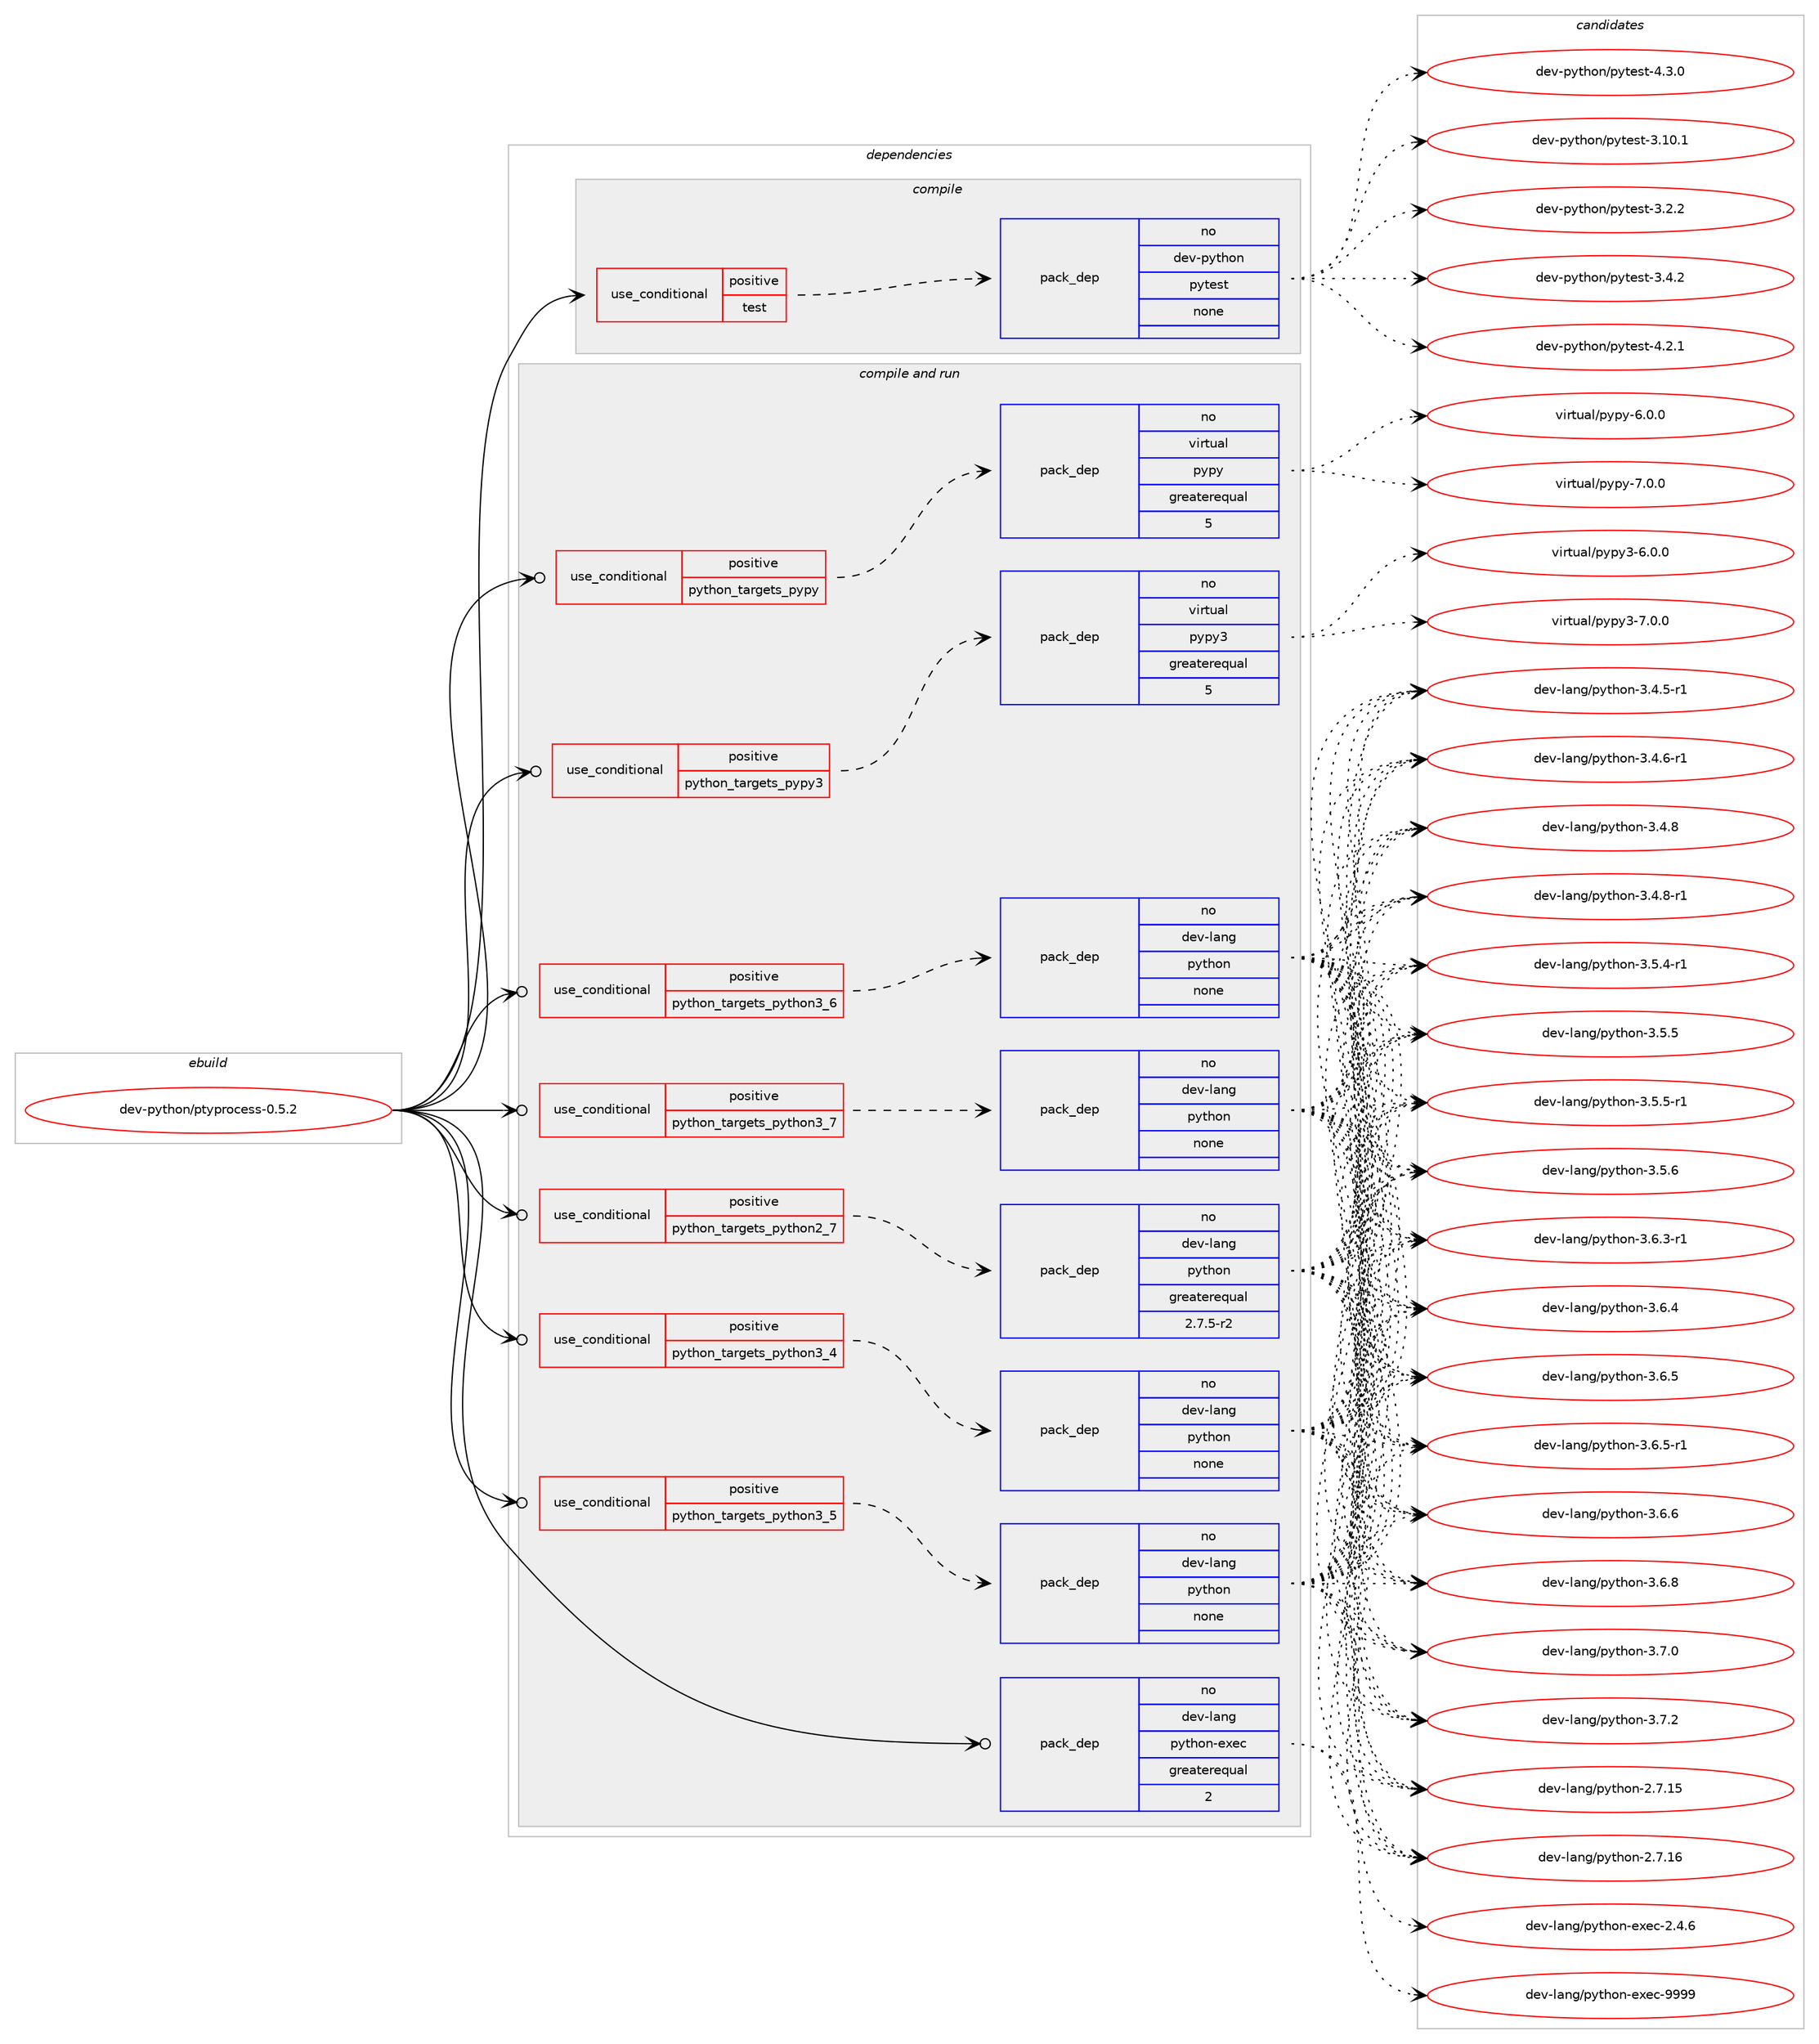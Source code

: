 digraph prolog {

# *************
# Graph options
# *************

newrank=true;
concentrate=true;
compound=true;
graph [rankdir=LR,fontname=Helvetica,fontsize=10,ranksep=1.5];#, ranksep=2.5, nodesep=0.2];
edge  [arrowhead=vee];
node  [fontname=Helvetica,fontsize=10];

# **********
# The ebuild
# **********

subgraph cluster_leftcol {
color=gray;
rank=same;
label=<<i>ebuild</i>>;
id [label="dev-python/ptyprocess-0.5.2", color=red, width=4, href="../dev-python/ptyprocess-0.5.2.svg"];
}

# ****************
# The dependencies
# ****************

subgraph cluster_midcol {
color=gray;
label=<<i>dependencies</i>>;
subgraph cluster_compile {
fillcolor="#eeeeee";
style=filled;
label=<<i>compile</i>>;
subgraph cond380000 {
dependency1427035 [label=<<TABLE BORDER="0" CELLBORDER="1" CELLSPACING="0" CELLPADDING="4"><TR><TD ROWSPAN="3" CELLPADDING="10">use_conditional</TD></TR><TR><TD>positive</TD></TR><TR><TD>test</TD></TR></TABLE>>, shape=none, color=red];
subgraph pack1023721 {
dependency1427036 [label=<<TABLE BORDER="0" CELLBORDER="1" CELLSPACING="0" CELLPADDING="4" WIDTH="220"><TR><TD ROWSPAN="6" CELLPADDING="30">pack_dep</TD></TR><TR><TD WIDTH="110">no</TD></TR><TR><TD>dev-python</TD></TR><TR><TD>pytest</TD></TR><TR><TD>none</TD></TR><TR><TD></TD></TR></TABLE>>, shape=none, color=blue];
}
dependency1427035:e -> dependency1427036:w [weight=20,style="dashed",arrowhead="vee"];
}
id:e -> dependency1427035:w [weight=20,style="solid",arrowhead="vee"];
}
subgraph cluster_compileandrun {
fillcolor="#eeeeee";
style=filled;
label=<<i>compile and run</i>>;
subgraph cond380001 {
dependency1427037 [label=<<TABLE BORDER="0" CELLBORDER="1" CELLSPACING="0" CELLPADDING="4"><TR><TD ROWSPAN="3" CELLPADDING="10">use_conditional</TD></TR><TR><TD>positive</TD></TR><TR><TD>python_targets_pypy</TD></TR></TABLE>>, shape=none, color=red];
subgraph pack1023722 {
dependency1427038 [label=<<TABLE BORDER="0" CELLBORDER="1" CELLSPACING="0" CELLPADDING="4" WIDTH="220"><TR><TD ROWSPAN="6" CELLPADDING="30">pack_dep</TD></TR><TR><TD WIDTH="110">no</TD></TR><TR><TD>virtual</TD></TR><TR><TD>pypy</TD></TR><TR><TD>greaterequal</TD></TR><TR><TD>5</TD></TR></TABLE>>, shape=none, color=blue];
}
dependency1427037:e -> dependency1427038:w [weight=20,style="dashed",arrowhead="vee"];
}
id:e -> dependency1427037:w [weight=20,style="solid",arrowhead="odotvee"];
subgraph cond380002 {
dependency1427039 [label=<<TABLE BORDER="0" CELLBORDER="1" CELLSPACING="0" CELLPADDING="4"><TR><TD ROWSPAN="3" CELLPADDING="10">use_conditional</TD></TR><TR><TD>positive</TD></TR><TR><TD>python_targets_pypy3</TD></TR></TABLE>>, shape=none, color=red];
subgraph pack1023723 {
dependency1427040 [label=<<TABLE BORDER="0" CELLBORDER="1" CELLSPACING="0" CELLPADDING="4" WIDTH="220"><TR><TD ROWSPAN="6" CELLPADDING="30">pack_dep</TD></TR><TR><TD WIDTH="110">no</TD></TR><TR><TD>virtual</TD></TR><TR><TD>pypy3</TD></TR><TR><TD>greaterequal</TD></TR><TR><TD>5</TD></TR></TABLE>>, shape=none, color=blue];
}
dependency1427039:e -> dependency1427040:w [weight=20,style="dashed",arrowhead="vee"];
}
id:e -> dependency1427039:w [weight=20,style="solid",arrowhead="odotvee"];
subgraph cond380003 {
dependency1427041 [label=<<TABLE BORDER="0" CELLBORDER="1" CELLSPACING="0" CELLPADDING="4"><TR><TD ROWSPAN="3" CELLPADDING="10">use_conditional</TD></TR><TR><TD>positive</TD></TR><TR><TD>python_targets_python2_7</TD></TR></TABLE>>, shape=none, color=red];
subgraph pack1023724 {
dependency1427042 [label=<<TABLE BORDER="0" CELLBORDER="1" CELLSPACING="0" CELLPADDING="4" WIDTH="220"><TR><TD ROWSPAN="6" CELLPADDING="30">pack_dep</TD></TR><TR><TD WIDTH="110">no</TD></TR><TR><TD>dev-lang</TD></TR><TR><TD>python</TD></TR><TR><TD>greaterequal</TD></TR><TR><TD>2.7.5-r2</TD></TR></TABLE>>, shape=none, color=blue];
}
dependency1427041:e -> dependency1427042:w [weight=20,style="dashed",arrowhead="vee"];
}
id:e -> dependency1427041:w [weight=20,style="solid",arrowhead="odotvee"];
subgraph cond380004 {
dependency1427043 [label=<<TABLE BORDER="0" CELLBORDER="1" CELLSPACING="0" CELLPADDING="4"><TR><TD ROWSPAN="3" CELLPADDING="10">use_conditional</TD></TR><TR><TD>positive</TD></TR><TR><TD>python_targets_python3_4</TD></TR></TABLE>>, shape=none, color=red];
subgraph pack1023725 {
dependency1427044 [label=<<TABLE BORDER="0" CELLBORDER="1" CELLSPACING="0" CELLPADDING="4" WIDTH="220"><TR><TD ROWSPAN="6" CELLPADDING="30">pack_dep</TD></TR><TR><TD WIDTH="110">no</TD></TR><TR><TD>dev-lang</TD></TR><TR><TD>python</TD></TR><TR><TD>none</TD></TR><TR><TD></TD></TR></TABLE>>, shape=none, color=blue];
}
dependency1427043:e -> dependency1427044:w [weight=20,style="dashed",arrowhead="vee"];
}
id:e -> dependency1427043:w [weight=20,style="solid",arrowhead="odotvee"];
subgraph cond380005 {
dependency1427045 [label=<<TABLE BORDER="0" CELLBORDER="1" CELLSPACING="0" CELLPADDING="4"><TR><TD ROWSPAN="3" CELLPADDING="10">use_conditional</TD></TR><TR><TD>positive</TD></TR><TR><TD>python_targets_python3_5</TD></TR></TABLE>>, shape=none, color=red];
subgraph pack1023726 {
dependency1427046 [label=<<TABLE BORDER="0" CELLBORDER="1" CELLSPACING="0" CELLPADDING="4" WIDTH="220"><TR><TD ROWSPAN="6" CELLPADDING="30">pack_dep</TD></TR><TR><TD WIDTH="110">no</TD></TR><TR><TD>dev-lang</TD></TR><TR><TD>python</TD></TR><TR><TD>none</TD></TR><TR><TD></TD></TR></TABLE>>, shape=none, color=blue];
}
dependency1427045:e -> dependency1427046:w [weight=20,style="dashed",arrowhead="vee"];
}
id:e -> dependency1427045:w [weight=20,style="solid",arrowhead="odotvee"];
subgraph cond380006 {
dependency1427047 [label=<<TABLE BORDER="0" CELLBORDER="1" CELLSPACING="0" CELLPADDING="4"><TR><TD ROWSPAN="3" CELLPADDING="10">use_conditional</TD></TR><TR><TD>positive</TD></TR><TR><TD>python_targets_python3_6</TD></TR></TABLE>>, shape=none, color=red];
subgraph pack1023727 {
dependency1427048 [label=<<TABLE BORDER="0" CELLBORDER="1" CELLSPACING="0" CELLPADDING="4" WIDTH="220"><TR><TD ROWSPAN="6" CELLPADDING="30">pack_dep</TD></TR><TR><TD WIDTH="110">no</TD></TR><TR><TD>dev-lang</TD></TR><TR><TD>python</TD></TR><TR><TD>none</TD></TR><TR><TD></TD></TR></TABLE>>, shape=none, color=blue];
}
dependency1427047:e -> dependency1427048:w [weight=20,style="dashed",arrowhead="vee"];
}
id:e -> dependency1427047:w [weight=20,style="solid",arrowhead="odotvee"];
subgraph cond380007 {
dependency1427049 [label=<<TABLE BORDER="0" CELLBORDER="1" CELLSPACING="0" CELLPADDING="4"><TR><TD ROWSPAN="3" CELLPADDING="10">use_conditional</TD></TR><TR><TD>positive</TD></TR><TR><TD>python_targets_python3_7</TD></TR></TABLE>>, shape=none, color=red];
subgraph pack1023728 {
dependency1427050 [label=<<TABLE BORDER="0" CELLBORDER="1" CELLSPACING="0" CELLPADDING="4" WIDTH="220"><TR><TD ROWSPAN="6" CELLPADDING="30">pack_dep</TD></TR><TR><TD WIDTH="110">no</TD></TR><TR><TD>dev-lang</TD></TR><TR><TD>python</TD></TR><TR><TD>none</TD></TR><TR><TD></TD></TR></TABLE>>, shape=none, color=blue];
}
dependency1427049:e -> dependency1427050:w [weight=20,style="dashed",arrowhead="vee"];
}
id:e -> dependency1427049:w [weight=20,style="solid",arrowhead="odotvee"];
subgraph pack1023729 {
dependency1427051 [label=<<TABLE BORDER="0" CELLBORDER="1" CELLSPACING="0" CELLPADDING="4" WIDTH="220"><TR><TD ROWSPAN="6" CELLPADDING="30">pack_dep</TD></TR><TR><TD WIDTH="110">no</TD></TR><TR><TD>dev-lang</TD></TR><TR><TD>python-exec</TD></TR><TR><TD>greaterequal</TD></TR><TR><TD>2</TD></TR></TABLE>>, shape=none, color=blue];
}
id:e -> dependency1427051:w [weight=20,style="solid",arrowhead="odotvee"];
}
subgraph cluster_run {
fillcolor="#eeeeee";
style=filled;
label=<<i>run</i>>;
}
}

# **************
# The candidates
# **************

subgraph cluster_choices {
rank=same;
color=gray;
label=<<i>candidates</i>>;

subgraph choice1023721 {
color=black;
nodesep=1;
choice100101118451121211161041111104711212111610111511645514649484649 [label="dev-python/pytest-3.10.1", color=red, width=4,href="../dev-python/pytest-3.10.1.svg"];
choice1001011184511212111610411111047112121116101115116455146504650 [label="dev-python/pytest-3.2.2", color=red, width=4,href="../dev-python/pytest-3.2.2.svg"];
choice1001011184511212111610411111047112121116101115116455146524650 [label="dev-python/pytest-3.4.2", color=red, width=4,href="../dev-python/pytest-3.4.2.svg"];
choice1001011184511212111610411111047112121116101115116455246504649 [label="dev-python/pytest-4.2.1", color=red, width=4,href="../dev-python/pytest-4.2.1.svg"];
choice1001011184511212111610411111047112121116101115116455246514648 [label="dev-python/pytest-4.3.0", color=red, width=4,href="../dev-python/pytest-4.3.0.svg"];
dependency1427036:e -> choice100101118451121211161041111104711212111610111511645514649484649:w [style=dotted,weight="100"];
dependency1427036:e -> choice1001011184511212111610411111047112121116101115116455146504650:w [style=dotted,weight="100"];
dependency1427036:e -> choice1001011184511212111610411111047112121116101115116455146524650:w [style=dotted,weight="100"];
dependency1427036:e -> choice1001011184511212111610411111047112121116101115116455246504649:w [style=dotted,weight="100"];
dependency1427036:e -> choice1001011184511212111610411111047112121116101115116455246514648:w [style=dotted,weight="100"];
}
subgraph choice1023722 {
color=black;
nodesep=1;
choice1181051141161179710847112121112121455446484648 [label="virtual/pypy-6.0.0", color=red, width=4,href="../virtual/pypy-6.0.0.svg"];
choice1181051141161179710847112121112121455546484648 [label="virtual/pypy-7.0.0", color=red, width=4,href="../virtual/pypy-7.0.0.svg"];
dependency1427038:e -> choice1181051141161179710847112121112121455446484648:w [style=dotted,weight="100"];
dependency1427038:e -> choice1181051141161179710847112121112121455546484648:w [style=dotted,weight="100"];
}
subgraph choice1023723 {
color=black;
nodesep=1;
choice118105114116117971084711212111212151455446484648 [label="virtual/pypy3-6.0.0", color=red, width=4,href="../virtual/pypy3-6.0.0.svg"];
choice118105114116117971084711212111212151455546484648 [label="virtual/pypy3-7.0.0", color=red, width=4,href="../virtual/pypy3-7.0.0.svg"];
dependency1427040:e -> choice118105114116117971084711212111212151455446484648:w [style=dotted,weight="100"];
dependency1427040:e -> choice118105114116117971084711212111212151455546484648:w [style=dotted,weight="100"];
}
subgraph choice1023724 {
color=black;
nodesep=1;
choice10010111845108971101034711212111610411111045504655464953 [label="dev-lang/python-2.7.15", color=red, width=4,href="../dev-lang/python-2.7.15.svg"];
choice10010111845108971101034711212111610411111045504655464954 [label="dev-lang/python-2.7.16", color=red, width=4,href="../dev-lang/python-2.7.16.svg"];
choice1001011184510897110103471121211161041111104551465246534511449 [label="dev-lang/python-3.4.5-r1", color=red, width=4,href="../dev-lang/python-3.4.5-r1.svg"];
choice1001011184510897110103471121211161041111104551465246544511449 [label="dev-lang/python-3.4.6-r1", color=red, width=4,href="../dev-lang/python-3.4.6-r1.svg"];
choice100101118451089711010347112121116104111110455146524656 [label="dev-lang/python-3.4.8", color=red, width=4,href="../dev-lang/python-3.4.8.svg"];
choice1001011184510897110103471121211161041111104551465246564511449 [label="dev-lang/python-3.4.8-r1", color=red, width=4,href="../dev-lang/python-3.4.8-r1.svg"];
choice1001011184510897110103471121211161041111104551465346524511449 [label="dev-lang/python-3.5.4-r1", color=red, width=4,href="../dev-lang/python-3.5.4-r1.svg"];
choice100101118451089711010347112121116104111110455146534653 [label="dev-lang/python-3.5.5", color=red, width=4,href="../dev-lang/python-3.5.5.svg"];
choice1001011184510897110103471121211161041111104551465346534511449 [label="dev-lang/python-3.5.5-r1", color=red, width=4,href="../dev-lang/python-3.5.5-r1.svg"];
choice100101118451089711010347112121116104111110455146534654 [label="dev-lang/python-3.5.6", color=red, width=4,href="../dev-lang/python-3.5.6.svg"];
choice1001011184510897110103471121211161041111104551465446514511449 [label="dev-lang/python-3.6.3-r1", color=red, width=4,href="../dev-lang/python-3.6.3-r1.svg"];
choice100101118451089711010347112121116104111110455146544652 [label="dev-lang/python-3.6.4", color=red, width=4,href="../dev-lang/python-3.6.4.svg"];
choice100101118451089711010347112121116104111110455146544653 [label="dev-lang/python-3.6.5", color=red, width=4,href="../dev-lang/python-3.6.5.svg"];
choice1001011184510897110103471121211161041111104551465446534511449 [label="dev-lang/python-3.6.5-r1", color=red, width=4,href="../dev-lang/python-3.6.5-r1.svg"];
choice100101118451089711010347112121116104111110455146544654 [label="dev-lang/python-3.6.6", color=red, width=4,href="../dev-lang/python-3.6.6.svg"];
choice100101118451089711010347112121116104111110455146544656 [label="dev-lang/python-3.6.8", color=red, width=4,href="../dev-lang/python-3.6.8.svg"];
choice100101118451089711010347112121116104111110455146554648 [label="dev-lang/python-3.7.0", color=red, width=4,href="../dev-lang/python-3.7.0.svg"];
choice100101118451089711010347112121116104111110455146554650 [label="dev-lang/python-3.7.2", color=red, width=4,href="../dev-lang/python-3.7.2.svg"];
dependency1427042:e -> choice10010111845108971101034711212111610411111045504655464953:w [style=dotted,weight="100"];
dependency1427042:e -> choice10010111845108971101034711212111610411111045504655464954:w [style=dotted,weight="100"];
dependency1427042:e -> choice1001011184510897110103471121211161041111104551465246534511449:w [style=dotted,weight="100"];
dependency1427042:e -> choice1001011184510897110103471121211161041111104551465246544511449:w [style=dotted,weight="100"];
dependency1427042:e -> choice100101118451089711010347112121116104111110455146524656:w [style=dotted,weight="100"];
dependency1427042:e -> choice1001011184510897110103471121211161041111104551465246564511449:w [style=dotted,weight="100"];
dependency1427042:e -> choice1001011184510897110103471121211161041111104551465346524511449:w [style=dotted,weight="100"];
dependency1427042:e -> choice100101118451089711010347112121116104111110455146534653:w [style=dotted,weight="100"];
dependency1427042:e -> choice1001011184510897110103471121211161041111104551465346534511449:w [style=dotted,weight="100"];
dependency1427042:e -> choice100101118451089711010347112121116104111110455146534654:w [style=dotted,weight="100"];
dependency1427042:e -> choice1001011184510897110103471121211161041111104551465446514511449:w [style=dotted,weight="100"];
dependency1427042:e -> choice100101118451089711010347112121116104111110455146544652:w [style=dotted,weight="100"];
dependency1427042:e -> choice100101118451089711010347112121116104111110455146544653:w [style=dotted,weight="100"];
dependency1427042:e -> choice1001011184510897110103471121211161041111104551465446534511449:w [style=dotted,weight="100"];
dependency1427042:e -> choice100101118451089711010347112121116104111110455146544654:w [style=dotted,weight="100"];
dependency1427042:e -> choice100101118451089711010347112121116104111110455146544656:w [style=dotted,weight="100"];
dependency1427042:e -> choice100101118451089711010347112121116104111110455146554648:w [style=dotted,weight="100"];
dependency1427042:e -> choice100101118451089711010347112121116104111110455146554650:w [style=dotted,weight="100"];
}
subgraph choice1023725 {
color=black;
nodesep=1;
choice10010111845108971101034711212111610411111045504655464953 [label="dev-lang/python-2.7.15", color=red, width=4,href="../dev-lang/python-2.7.15.svg"];
choice10010111845108971101034711212111610411111045504655464954 [label="dev-lang/python-2.7.16", color=red, width=4,href="../dev-lang/python-2.7.16.svg"];
choice1001011184510897110103471121211161041111104551465246534511449 [label="dev-lang/python-3.4.5-r1", color=red, width=4,href="../dev-lang/python-3.4.5-r1.svg"];
choice1001011184510897110103471121211161041111104551465246544511449 [label="dev-lang/python-3.4.6-r1", color=red, width=4,href="../dev-lang/python-3.4.6-r1.svg"];
choice100101118451089711010347112121116104111110455146524656 [label="dev-lang/python-3.4.8", color=red, width=4,href="../dev-lang/python-3.4.8.svg"];
choice1001011184510897110103471121211161041111104551465246564511449 [label="dev-lang/python-3.4.8-r1", color=red, width=4,href="../dev-lang/python-3.4.8-r1.svg"];
choice1001011184510897110103471121211161041111104551465346524511449 [label="dev-lang/python-3.5.4-r1", color=red, width=4,href="../dev-lang/python-3.5.4-r1.svg"];
choice100101118451089711010347112121116104111110455146534653 [label="dev-lang/python-3.5.5", color=red, width=4,href="../dev-lang/python-3.5.5.svg"];
choice1001011184510897110103471121211161041111104551465346534511449 [label="dev-lang/python-3.5.5-r1", color=red, width=4,href="../dev-lang/python-3.5.5-r1.svg"];
choice100101118451089711010347112121116104111110455146534654 [label="dev-lang/python-3.5.6", color=red, width=4,href="../dev-lang/python-3.5.6.svg"];
choice1001011184510897110103471121211161041111104551465446514511449 [label="dev-lang/python-3.6.3-r1", color=red, width=4,href="../dev-lang/python-3.6.3-r1.svg"];
choice100101118451089711010347112121116104111110455146544652 [label="dev-lang/python-3.6.4", color=red, width=4,href="../dev-lang/python-3.6.4.svg"];
choice100101118451089711010347112121116104111110455146544653 [label="dev-lang/python-3.6.5", color=red, width=4,href="../dev-lang/python-3.6.5.svg"];
choice1001011184510897110103471121211161041111104551465446534511449 [label="dev-lang/python-3.6.5-r1", color=red, width=4,href="../dev-lang/python-3.6.5-r1.svg"];
choice100101118451089711010347112121116104111110455146544654 [label="dev-lang/python-3.6.6", color=red, width=4,href="../dev-lang/python-3.6.6.svg"];
choice100101118451089711010347112121116104111110455146544656 [label="dev-lang/python-3.6.8", color=red, width=4,href="../dev-lang/python-3.6.8.svg"];
choice100101118451089711010347112121116104111110455146554648 [label="dev-lang/python-3.7.0", color=red, width=4,href="../dev-lang/python-3.7.0.svg"];
choice100101118451089711010347112121116104111110455146554650 [label="dev-lang/python-3.7.2", color=red, width=4,href="../dev-lang/python-3.7.2.svg"];
dependency1427044:e -> choice10010111845108971101034711212111610411111045504655464953:w [style=dotted,weight="100"];
dependency1427044:e -> choice10010111845108971101034711212111610411111045504655464954:w [style=dotted,weight="100"];
dependency1427044:e -> choice1001011184510897110103471121211161041111104551465246534511449:w [style=dotted,weight="100"];
dependency1427044:e -> choice1001011184510897110103471121211161041111104551465246544511449:w [style=dotted,weight="100"];
dependency1427044:e -> choice100101118451089711010347112121116104111110455146524656:w [style=dotted,weight="100"];
dependency1427044:e -> choice1001011184510897110103471121211161041111104551465246564511449:w [style=dotted,weight="100"];
dependency1427044:e -> choice1001011184510897110103471121211161041111104551465346524511449:w [style=dotted,weight="100"];
dependency1427044:e -> choice100101118451089711010347112121116104111110455146534653:w [style=dotted,weight="100"];
dependency1427044:e -> choice1001011184510897110103471121211161041111104551465346534511449:w [style=dotted,weight="100"];
dependency1427044:e -> choice100101118451089711010347112121116104111110455146534654:w [style=dotted,weight="100"];
dependency1427044:e -> choice1001011184510897110103471121211161041111104551465446514511449:w [style=dotted,weight="100"];
dependency1427044:e -> choice100101118451089711010347112121116104111110455146544652:w [style=dotted,weight="100"];
dependency1427044:e -> choice100101118451089711010347112121116104111110455146544653:w [style=dotted,weight="100"];
dependency1427044:e -> choice1001011184510897110103471121211161041111104551465446534511449:w [style=dotted,weight="100"];
dependency1427044:e -> choice100101118451089711010347112121116104111110455146544654:w [style=dotted,weight="100"];
dependency1427044:e -> choice100101118451089711010347112121116104111110455146544656:w [style=dotted,weight="100"];
dependency1427044:e -> choice100101118451089711010347112121116104111110455146554648:w [style=dotted,weight="100"];
dependency1427044:e -> choice100101118451089711010347112121116104111110455146554650:w [style=dotted,weight="100"];
}
subgraph choice1023726 {
color=black;
nodesep=1;
choice10010111845108971101034711212111610411111045504655464953 [label="dev-lang/python-2.7.15", color=red, width=4,href="../dev-lang/python-2.7.15.svg"];
choice10010111845108971101034711212111610411111045504655464954 [label="dev-lang/python-2.7.16", color=red, width=4,href="../dev-lang/python-2.7.16.svg"];
choice1001011184510897110103471121211161041111104551465246534511449 [label="dev-lang/python-3.4.5-r1", color=red, width=4,href="../dev-lang/python-3.4.5-r1.svg"];
choice1001011184510897110103471121211161041111104551465246544511449 [label="dev-lang/python-3.4.6-r1", color=red, width=4,href="../dev-lang/python-3.4.6-r1.svg"];
choice100101118451089711010347112121116104111110455146524656 [label="dev-lang/python-3.4.8", color=red, width=4,href="../dev-lang/python-3.4.8.svg"];
choice1001011184510897110103471121211161041111104551465246564511449 [label="dev-lang/python-3.4.8-r1", color=red, width=4,href="../dev-lang/python-3.4.8-r1.svg"];
choice1001011184510897110103471121211161041111104551465346524511449 [label="dev-lang/python-3.5.4-r1", color=red, width=4,href="../dev-lang/python-3.5.4-r1.svg"];
choice100101118451089711010347112121116104111110455146534653 [label="dev-lang/python-3.5.5", color=red, width=4,href="../dev-lang/python-3.5.5.svg"];
choice1001011184510897110103471121211161041111104551465346534511449 [label="dev-lang/python-3.5.5-r1", color=red, width=4,href="../dev-lang/python-3.5.5-r1.svg"];
choice100101118451089711010347112121116104111110455146534654 [label="dev-lang/python-3.5.6", color=red, width=4,href="../dev-lang/python-3.5.6.svg"];
choice1001011184510897110103471121211161041111104551465446514511449 [label="dev-lang/python-3.6.3-r1", color=red, width=4,href="../dev-lang/python-3.6.3-r1.svg"];
choice100101118451089711010347112121116104111110455146544652 [label="dev-lang/python-3.6.4", color=red, width=4,href="../dev-lang/python-3.6.4.svg"];
choice100101118451089711010347112121116104111110455146544653 [label="dev-lang/python-3.6.5", color=red, width=4,href="../dev-lang/python-3.6.5.svg"];
choice1001011184510897110103471121211161041111104551465446534511449 [label="dev-lang/python-3.6.5-r1", color=red, width=4,href="../dev-lang/python-3.6.5-r1.svg"];
choice100101118451089711010347112121116104111110455146544654 [label="dev-lang/python-3.6.6", color=red, width=4,href="../dev-lang/python-3.6.6.svg"];
choice100101118451089711010347112121116104111110455146544656 [label="dev-lang/python-3.6.8", color=red, width=4,href="../dev-lang/python-3.6.8.svg"];
choice100101118451089711010347112121116104111110455146554648 [label="dev-lang/python-3.7.0", color=red, width=4,href="../dev-lang/python-3.7.0.svg"];
choice100101118451089711010347112121116104111110455146554650 [label="dev-lang/python-3.7.2", color=red, width=4,href="../dev-lang/python-3.7.2.svg"];
dependency1427046:e -> choice10010111845108971101034711212111610411111045504655464953:w [style=dotted,weight="100"];
dependency1427046:e -> choice10010111845108971101034711212111610411111045504655464954:w [style=dotted,weight="100"];
dependency1427046:e -> choice1001011184510897110103471121211161041111104551465246534511449:w [style=dotted,weight="100"];
dependency1427046:e -> choice1001011184510897110103471121211161041111104551465246544511449:w [style=dotted,weight="100"];
dependency1427046:e -> choice100101118451089711010347112121116104111110455146524656:w [style=dotted,weight="100"];
dependency1427046:e -> choice1001011184510897110103471121211161041111104551465246564511449:w [style=dotted,weight="100"];
dependency1427046:e -> choice1001011184510897110103471121211161041111104551465346524511449:w [style=dotted,weight="100"];
dependency1427046:e -> choice100101118451089711010347112121116104111110455146534653:w [style=dotted,weight="100"];
dependency1427046:e -> choice1001011184510897110103471121211161041111104551465346534511449:w [style=dotted,weight="100"];
dependency1427046:e -> choice100101118451089711010347112121116104111110455146534654:w [style=dotted,weight="100"];
dependency1427046:e -> choice1001011184510897110103471121211161041111104551465446514511449:w [style=dotted,weight="100"];
dependency1427046:e -> choice100101118451089711010347112121116104111110455146544652:w [style=dotted,weight="100"];
dependency1427046:e -> choice100101118451089711010347112121116104111110455146544653:w [style=dotted,weight="100"];
dependency1427046:e -> choice1001011184510897110103471121211161041111104551465446534511449:w [style=dotted,weight="100"];
dependency1427046:e -> choice100101118451089711010347112121116104111110455146544654:w [style=dotted,weight="100"];
dependency1427046:e -> choice100101118451089711010347112121116104111110455146544656:w [style=dotted,weight="100"];
dependency1427046:e -> choice100101118451089711010347112121116104111110455146554648:w [style=dotted,weight="100"];
dependency1427046:e -> choice100101118451089711010347112121116104111110455146554650:w [style=dotted,weight="100"];
}
subgraph choice1023727 {
color=black;
nodesep=1;
choice10010111845108971101034711212111610411111045504655464953 [label="dev-lang/python-2.7.15", color=red, width=4,href="../dev-lang/python-2.7.15.svg"];
choice10010111845108971101034711212111610411111045504655464954 [label="dev-lang/python-2.7.16", color=red, width=4,href="../dev-lang/python-2.7.16.svg"];
choice1001011184510897110103471121211161041111104551465246534511449 [label="dev-lang/python-3.4.5-r1", color=red, width=4,href="../dev-lang/python-3.4.5-r1.svg"];
choice1001011184510897110103471121211161041111104551465246544511449 [label="dev-lang/python-3.4.6-r1", color=red, width=4,href="../dev-lang/python-3.4.6-r1.svg"];
choice100101118451089711010347112121116104111110455146524656 [label="dev-lang/python-3.4.8", color=red, width=4,href="../dev-lang/python-3.4.8.svg"];
choice1001011184510897110103471121211161041111104551465246564511449 [label="dev-lang/python-3.4.8-r1", color=red, width=4,href="../dev-lang/python-3.4.8-r1.svg"];
choice1001011184510897110103471121211161041111104551465346524511449 [label="dev-lang/python-3.5.4-r1", color=red, width=4,href="../dev-lang/python-3.5.4-r1.svg"];
choice100101118451089711010347112121116104111110455146534653 [label="dev-lang/python-3.5.5", color=red, width=4,href="../dev-lang/python-3.5.5.svg"];
choice1001011184510897110103471121211161041111104551465346534511449 [label="dev-lang/python-3.5.5-r1", color=red, width=4,href="../dev-lang/python-3.5.5-r1.svg"];
choice100101118451089711010347112121116104111110455146534654 [label="dev-lang/python-3.5.6", color=red, width=4,href="../dev-lang/python-3.5.6.svg"];
choice1001011184510897110103471121211161041111104551465446514511449 [label="dev-lang/python-3.6.3-r1", color=red, width=4,href="../dev-lang/python-3.6.3-r1.svg"];
choice100101118451089711010347112121116104111110455146544652 [label="dev-lang/python-3.6.4", color=red, width=4,href="../dev-lang/python-3.6.4.svg"];
choice100101118451089711010347112121116104111110455146544653 [label="dev-lang/python-3.6.5", color=red, width=4,href="../dev-lang/python-3.6.5.svg"];
choice1001011184510897110103471121211161041111104551465446534511449 [label="dev-lang/python-3.6.5-r1", color=red, width=4,href="../dev-lang/python-3.6.5-r1.svg"];
choice100101118451089711010347112121116104111110455146544654 [label="dev-lang/python-3.6.6", color=red, width=4,href="../dev-lang/python-3.6.6.svg"];
choice100101118451089711010347112121116104111110455146544656 [label="dev-lang/python-3.6.8", color=red, width=4,href="../dev-lang/python-3.6.8.svg"];
choice100101118451089711010347112121116104111110455146554648 [label="dev-lang/python-3.7.0", color=red, width=4,href="../dev-lang/python-3.7.0.svg"];
choice100101118451089711010347112121116104111110455146554650 [label="dev-lang/python-3.7.2", color=red, width=4,href="../dev-lang/python-3.7.2.svg"];
dependency1427048:e -> choice10010111845108971101034711212111610411111045504655464953:w [style=dotted,weight="100"];
dependency1427048:e -> choice10010111845108971101034711212111610411111045504655464954:w [style=dotted,weight="100"];
dependency1427048:e -> choice1001011184510897110103471121211161041111104551465246534511449:w [style=dotted,weight="100"];
dependency1427048:e -> choice1001011184510897110103471121211161041111104551465246544511449:w [style=dotted,weight="100"];
dependency1427048:e -> choice100101118451089711010347112121116104111110455146524656:w [style=dotted,weight="100"];
dependency1427048:e -> choice1001011184510897110103471121211161041111104551465246564511449:w [style=dotted,weight="100"];
dependency1427048:e -> choice1001011184510897110103471121211161041111104551465346524511449:w [style=dotted,weight="100"];
dependency1427048:e -> choice100101118451089711010347112121116104111110455146534653:w [style=dotted,weight="100"];
dependency1427048:e -> choice1001011184510897110103471121211161041111104551465346534511449:w [style=dotted,weight="100"];
dependency1427048:e -> choice100101118451089711010347112121116104111110455146534654:w [style=dotted,weight="100"];
dependency1427048:e -> choice1001011184510897110103471121211161041111104551465446514511449:w [style=dotted,weight="100"];
dependency1427048:e -> choice100101118451089711010347112121116104111110455146544652:w [style=dotted,weight="100"];
dependency1427048:e -> choice100101118451089711010347112121116104111110455146544653:w [style=dotted,weight="100"];
dependency1427048:e -> choice1001011184510897110103471121211161041111104551465446534511449:w [style=dotted,weight="100"];
dependency1427048:e -> choice100101118451089711010347112121116104111110455146544654:w [style=dotted,weight="100"];
dependency1427048:e -> choice100101118451089711010347112121116104111110455146544656:w [style=dotted,weight="100"];
dependency1427048:e -> choice100101118451089711010347112121116104111110455146554648:w [style=dotted,weight="100"];
dependency1427048:e -> choice100101118451089711010347112121116104111110455146554650:w [style=dotted,weight="100"];
}
subgraph choice1023728 {
color=black;
nodesep=1;
choice10010111845108971101034711212111610411111045504655464953 [label="dev-lang/python-2.7.15", color=red, width=4,href="../dev-lang/python-2.7.15.svg"];
choice10010111845108971101034711212111610411111045504655464954 [label="dev-lang/python-2.7.16", color=red, width=4,href="../dev-lang/python-2.7.16.svg"];
choice1001011184510897110103471121211161041111104551465246534511449 [label="dev-lang/python-3.4.5-r1", color=red, width=4,href="../dev-lang/python-3.4.5-r1.svg"];
choice1001011184510897110103471121211161041111104551465246544511449 [label="dev-lang/python-3.4.6-r1", color=red, width=4,href="../dev-lang/python-3.4.6-r1.svg"];
choice100101118451089711010347112121116104111110455146524656 [label="dev-lang/python-3.4.8", color=red, width=4,href="../dev-lang/python-3.4.8.svg"];
choice1001011184510897110103471121211161041111104551465246564511449 [label="dev-lang/python-3.4.8-r1", color=red, width=4,href="../dev-lang/python-3.4.8-r1.svg"];
choice1001011184510897110103471121211161041111104551465346524511449 [label="dev-lang/python-3.5.4-r1", color=red, width=4,href="../dev-lang/python-3.5.4-r1.svg"];
choice100101118451089711010347112121116104111110455146534653 [label="dev-lang/python-3.5.5", color=red, width=4,href="../dev-lang/python-3.5.5.svg"];
choice1001011184510897110103471121211161041111104551465346534511449 [label="dev-lang/python-3.5.5-r1", color=red, width=4,href="../dev-lang/python-3.5.5-r1.svg"];
choice100101118451089711010347112121116104111110455146534654 [label="dev-lang/python-3.5.6", color=red, width=4,href="../dev-lang/python-3.5.6.svg"];
choice1001011184510897110103471121211161041111104551465446514511449 [label="dev-lang/python-3.6.3-r1", color=red, width=4,href="../dev-lang/python-3.6.3-r1.svg"];
choice100101118451089711010347112121116104111110455146544652 [label="dev-lang/python-3.6.4", color=red, width=4,href="../dev-lang/python-3.6.4.svg"];
choice100101118451089711010347112121116104111110455146544653 [label="dev-lang/python-3.6.5", color=red, width=4,href="../dev-lang/python-3.6.5.svg"];
choice1001011184510897110103471121211161041111104551465446534511449 [label="dev-lang/python-3.6.5-r1", color=red, width=4,href="../dev-lang/python-3.6.5-r1.svg"];
choice100101118451089711010347112121116104111110455146544654 [label="dev-lang/python-3.6.6", color=red, width=4,href="../dev-lang/python-3.6.6.svg"];
choice100101118451089711010347112121116104111110455146544656 [label="dev-lang/python-3.6.8", color=red, width=4,href="../dev-lang/python-3.6.8.svg"];
choice100101118451089711010347112121116104111110455146554648 [label="dev-lang/python-3.7.0", color=red, width=4,href="../dev-lang/python-3.7.0.svg"];
choice100101118451089711010347112121116104111110455146554650 [label="dev-lang/python-3.7.2", color=red, width=4,href="../dev-lang/python-3.7.2.svg"];
dependency1427050:e -> choice10010111845108971101034711212111610411111045504655464953:w [style=dotted,weight="100"];
dependency1427050:e -> choice10010111845108971101034711212111610411111045504655464954:w [style=dotted,weight="100"];
dependency1427050:e -> choice1001011184510897110103471121211161041111104551465246534511449:w [style=dotted,weight="100"];
dependency1427050:e -> choice1001011184510897110103471121211161041111104551465246544511449:w [style=dotted,weight="100"];
dependency1427050:e -> choice100101118451089711010347112121116104111110455146524656:w [style=dotted,weight="100"];
dependency1427050:e -> choice1001011184510897110103471121211161041111104551465246564511449:w [style=dotted,weight="100"];
dependency1427050:e -> choice1001011184510897110103471121211161041111104551465346524511449:w [style=dotted,weight="100"];
dependency1427050:e -> choice100101118451089711010347112121116104111110455146534653:w [style=dotted,weight="100"];
dependency1427050:e -> choice1001011184510897110103471121211161041111104551465346534511449:w [style=dotted,weight="100"];
dependency1427050:e -> choice100101118451089711010347112121116104111110455146534654:w [style=dotted,weight="100"];
dependency1427050:e -> choice1001011184510897110103471121211161041111104551465446514511449:w [style=dotted,weight="100"];
dependency1427050:e -> choice100101118451089711010347112121116104111110455146544652:w [style=dotted,weight="100"];
dependency1427050:e -> choice100101118451089711010347112121116104111110455146544653:w [style=dotted,weight="100"];
dependency1427050:e -> choice1001011184510897110103471121211161041111104551465446534511449:w [style=dotted,weight="100"];
dependency1427050:e -> choice100101118451089711010347112121116104111110455146544654:w [style=dotted,weight="100"];
dependency1427050:e -> choice100101118451089711010347112121116104111110455146544656:w [style=dotted,weight="100"];
dependency1427050:e -> choice100101118451089711010347112121116104111110455146554648:w [style=dotted,weight="100"];
dependency1427050:e -> choice100101118451089711010347112121116104111110455146554650:w [style=dotted,weight="100"];
}
subgraph choice1023729 {
color=black;
nodesep=1;
choice1001011184510897110103471121211161041111104510112010199455046524654 [label="dev-lang/python-exec-2.4.6", color=red, width=4,href="../dev-lang/python-exec-2.4.6.svg"];
choice10010111845108971101034711212111610411111045101120101994557575757 [label="dev-lang/python-exec-9999", color=red, width=4,href="../dev-lang/python-exec-9999.svg"];
dependency1427051:e -> choice1001011184510897110103471121211161041111104510112010199455046524654:w [style=dotted,weight="100"];
dependency1427051:e -> choice10010111845108971101034711212111610411111045101120101994557575757:w [style=dotted,weight="100"];
}
}

}

